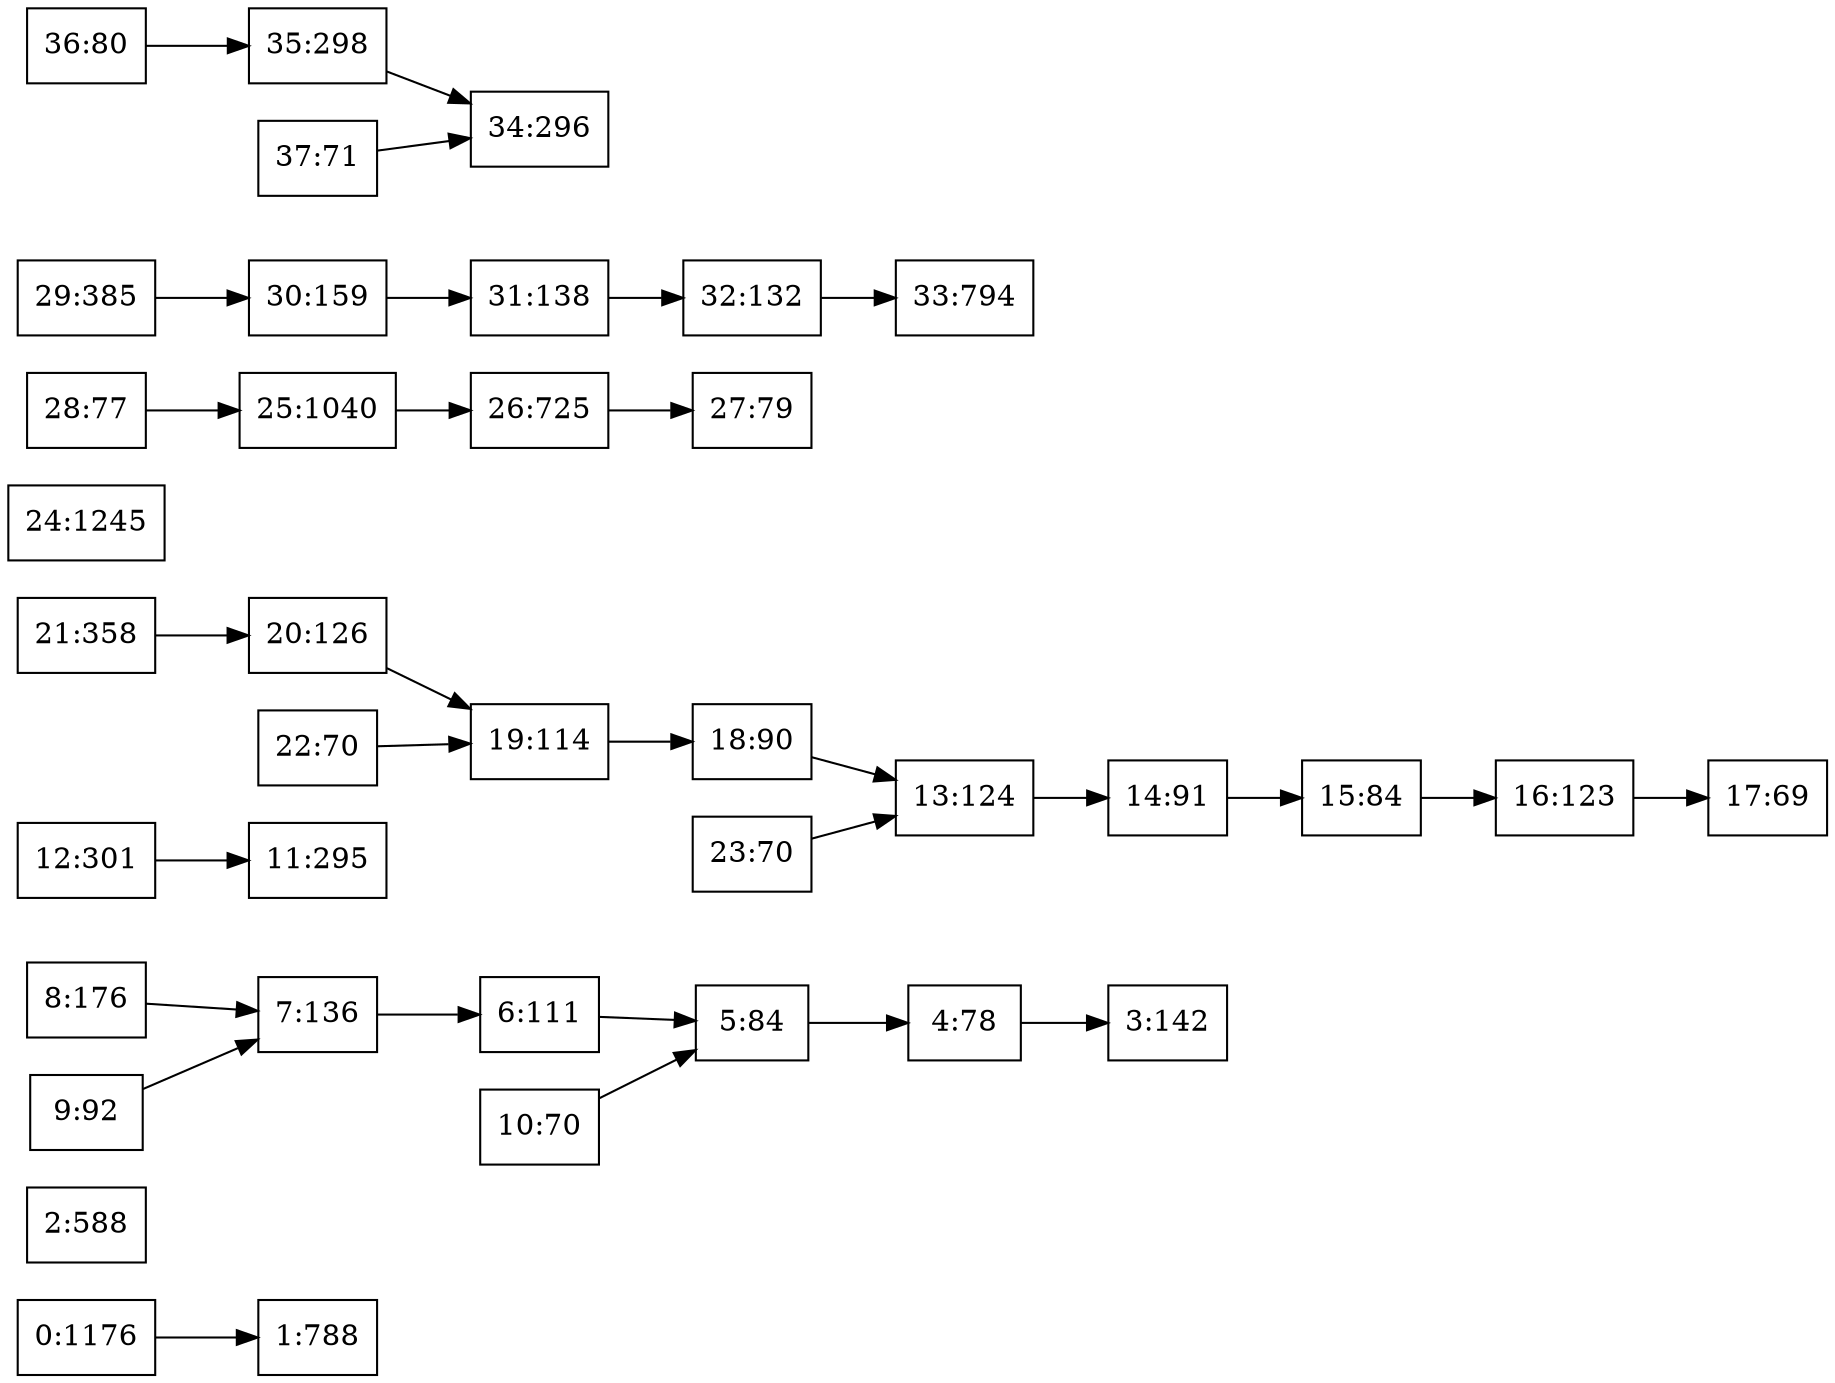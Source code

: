 digraph g { 
	rankdir = LR 
	0 [shape=box, label="0:1176"] 
	0 -> 1
	1 [shape=box, label="1:788"] 
	2 [shape=box, label="2:588"] 
	3 [shape=box, label="3:142"] 
	4 [shape=box, label="4:78"] 
	4 -> 3
	5 [shape=box, label="5:84"] 
	5 -> 4
	6 [shape=box, label="6:111"] 
	6 -> 5
	7 [shape=box, label="7:136"] 
	7 -> 6
	8 [shape=box, label="8:176"] 
	8 -> 7
	9 [shape=box, label="9:92"] 
	9 -> 7
	10 [shape=box, label="10:70"] 
	10 -> 5
	11 [shape=box, label="11:295"] 
	12 [shape=box, label="12:301"] 
	12 -> 11
	13 [shape=box, label="13:124"] 
	13 -> 14
	14 [shape=box, label="14:91"] 
	14 -> 15
	15 [shape=box, label="15:84"] 
	15 -> 16
	16 [shape=box, label="16:123"] 
	16 -> 17
	17 [shape=box, label="17:69"] 
	18 [shape=box, label="18:90"] 
	18 -> 13
	19 [shape=box, label="19:114"] 
	19 -> 18
	20 [shape=box, label="20:126"] 
	20 -> 19
	21 [shape=box, label="21:358"] 
	21 -> 20
	22 [shape=box, label="22:70"] 
	22 -> 19
	23 [shape=box, label="23:70"] 
	23 -> 13
	24 [shape=box, label="24:1245"] 
	25 [shape=box, label="25:1040"] 
	25 -> 26
	26 [shape=box, label="26:725"] 
	26 -> 27
	27 [shape=box, label="27:79"] 
	28 [shape=box, label="28:77"] 
	28 -> 25
	29 [shape=box, label="29:385"] 
	29 -> 30
	30 [shape=box, label="30:159"] 
	30 -> 31
	31 [shape=box, label="31:138"] 
	31 -> 32
	32 [shape=box, label="32:132"] 
	32 -> 33
	33 [shape=box, label="33:794"] 
	34 [shape=box, label="34:296"] 
	35 [shape=box, label="35:298"] 
	35 -> 34
	36 [shape=box, label="36:80"] 
	36 -> 35
	37 [shape=box, label="37:71"] 
	37 -> 34
} 
